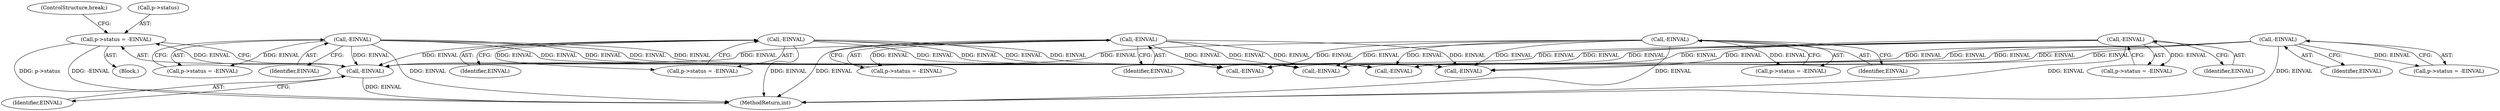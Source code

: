 digraph "1_Android_d72ea85c78a1a68bf99fd5804ad9784b4102fe57@del" {
"1000396" [label="(Call,p->status = -EINVAL)"];
"1000400" [label="(Call,-EINVAL)"];
"1000250" [label="(Call,-EINVAL)"];
"1000295" [label="(Call,-EINVAL)"];
"1000227" [label="(Call,-EINVAL)"];
"1000277" [label="(Call,-EINVAL)"];
"1000202" [label="(Call,-EINVAL)"];
"1000179" [label="(Call,-EINVAL)"];
"1000295" [label="(Call,-EINVAL)"];
"1000291" [label="(Call,p->status = -EINVAL)"];
"1000296" [label="(Identifier,EINVAL)"];
"1000606" [label="(MethodReturn,int)"];
"1000203" [label="(Identifier,EINVAL)"];
"1000198" [label="(Call,p->status = -EINVAL)"];
"1000400" [label="(Call,-EINVAL)"];
"1000429" [label="(Call,-EINVAL)"];
"1000369" [label="(Call,-EINVAL)"];
"1000401" [label="(Identifier,EINVAL)"];
"1000396" [label="(Call,p->status = -EINVAL)"];
"1000512" [label="(Call,-EINVAL)"];
"1000251" [label="(Identifier,EINVAL)"];
"1000402" [label="(ControlStructure,break;)"];
"1000273" [label="(Call,p->status = -EINVAL)"];
"1000246" [label="(Call,p->status = -EINVAL)"];
"1000223" [label="(Call,p->status = -EINVAL)"];
"1000179" [label="(Call,-EINVAL)"];
"1000395" [label="(Block,)"];
"1000397" [label="(Call,p->status)"];
"1000250" [label="(Call,-EINVAL)"];
"1000277" [label="(Call,-EINVAL)"];
"1000202" [label="(Call,-EINVAL)"];
"1000278" [label="(Identifier,EINVAL)"];
"1000175" [label="(Call,p->status = -EINVAL)"];
"1000180" [label="(Identifier,EINVAL)"];
"1000228" [label="(Identifier,EINVAL)"];
"1000227" [label="(Call,-EINVAL)"];
"1000601" [label="(Call,-EINVAL)"];
"1000396" -> "1000395"  [label="AST: "];
"1000396" -> "1000400"  [label="CFG: "];
"1000397" -> "1000396"  [label="AST: "];
"1000400" -> "1000396"  [label="AST: "];
"1000402" -> "1000396"  [label="CFG: "];
"1000396" -> "1000606"  [label="DDG: p->status"];
"1000396" -> "1000606"  [label="DDG: -EINVAL"];
"1000400" -> "1000396"  [label="DDG: EINVAL"];
"1000400" -> "1000401"  [label="CFG: "];
"1000401" -> "1000400"  [label="AST: "];
"1000400" -> "1000606"  [label="DDG: EINVAL"];
"1000250" -> "1000400"  [label="DDG: EINVAL"];
"1000295" -> "1000400"  [label="DDG: EINVAL"];
"1000227" -> "1000400"  [label="DDG: EINVAL"];
"1000277" -> "1000400"  [label="DDG: EINVAL"];
"1000202" -> "1000400"  [label="DDG: EINVAL"];
"1000179" -> "1000400"  [label="DDG: EINVAL"];
"1000250" -> "1000246"  [label="AST: "];
"1000250" -> "1000251"  [label="CFG: "];
"1000251" -> "1000250"  [label="AST: "];
"1000246" -> "1000250"  [label="CFG: "];
"1000250" -> "1000606"  [label="DDG: EINVAL"];
"1000250" -> "1000246"  [label="DDG: EINVAL"];
"1000250" -> "1000369"  [label="DDG: EINVAL"];
"1000250" -> "1000429"  [label="DDG: EINVAL"];
"1000250" -> "1000512"  [label="DDG: EINVAL"];
"1000250" -> "1000601"  [label="DDG: EINVAL"];
"1000295" -> "1000291"  [label="AST: "];
"1000295" -> "1000296"  [label="CFG: "];
"1000296" -> "1000295"  [label="AST: "];
"1000291" -> "1000295"  [label="CFG: "];
"1000295" -> "1000606"  [label="DDG: EINVAL"];
"1000295" -> "1000291"  [label="DDG: EINVAL"];
"1000295" -> "1000369"  [label="DDG: EINVAL"];
"1000295" -> "1000429"  [label="DDG: EINVAL"];
"1000295" -> "1000512"  [label="DDG: EINVAL"];
"1000295" -> "1000601"  [label="DDG: EINVAL"];
"1000227" -> "1000223"  [label="AST: "];
"1000227" -> "1000228"  [label="CFG: "];
"1000228" -> "1000227"  [label="AST: "];
"1000223" -> "1000227"  [label="CFG: "];
"1000227" -> "1000606"  [label="DDG: EINVAL"];
"1000227" -> "1000223"  [label="DDG: EINVAL"];
"1000227" -> "1000369"  [label="DDG: EINVAL"];
"1000227" -> "1000429"  [label="DDG: EINVAL"];
"1000227" -> "1000512"  [label="DDG: EINVAL"];
"1000227" -> "1000601"  [label="DDG: EINVAL"];
"1000277" -> "1000273"  [label="AST: "];
"1000277" -> "1000278"  [label="CFG: "];
"1000278" -> "1000277"  [label="AST: "];
"1000273" -> "1000277"  [label="CFG: "];
"1000277" -> "1000606"  [label="DDG: EINVAL"];
"1000277" -> "1000273"  [label="DDG: EINVAL"];
"1000277" -> "1000369"  [label="DDG: EINVAL"];
"1000277" -> "1000429"  [label="DDG: EINVAL"];
"1000277" -> "1000512"  [label="DDG: EINVAL"];
"1000277" -> "1000601"  [label="DDG: EINVAL"];
"1000202" -> "1000198"  [label="AST: "];
"1000202" -> "1000203"  [label="CFG: "];
"1000203" -> "1000202"  [label="AST: "];
"1000198" -> "1000202"  [label="CFG: "];
"1000202" -> "1000606"  [label="DDG: EINVAL"];
"1000202" -> "1000198"  [label="DDG: EINVAL"];
"1000202" -> "1000369"  [label="DDG: EINVAL"];
"1000202" -> "1000429"  [label="DDG: EINVAL"];
"1000202" -> "1000512"  [label="DDG: EINVAL"];
"1000202" -> "1000601"  [label="DDG: EINVAL"];
"1000179" -> "1000175"  [label="AST: "];
"1000179" -> "1000180"  [label="CFG: "];
"1000180" -> "1000179"  [label="AST: "];
"1000175" -> "1000179"  [label="CFG: "];
"1000179" -> "1000606"  [label="DDG: EINVAL"];
"1000179" -> "1000175"  [label="DDG: EINVAL"];
"1000179" -> "1000369"  [label="DDG: EINVAL"];
"1000179" -> "1000429"  [label="DDG: EINVAL"];
"1000179" -> "1000512"  [label="DDG: EINVAL"];
"1000179" -> "1000601"  [label="DDG: EINVAL"];
}
